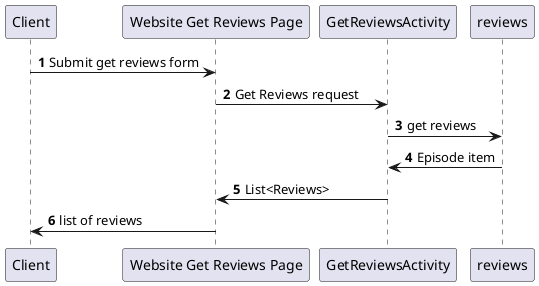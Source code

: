 @startuml
'https://plantuml.com/sequence-diagram

autonumber
Client -> "Website Get Reviews Page": Submit get reviews form
"Website Get Reviews Page" -> GetReviewsActivity :Get Reviews request
GetReviewsActivity-> reviews: get reviews

reviews -> GetReviewsActivity: Episode item
GetReviewsActivity -> "Website Get Reviews Page" : List<Reviews>
"Website Get Reviews Page" -> Client : list of reviews
@enduml
